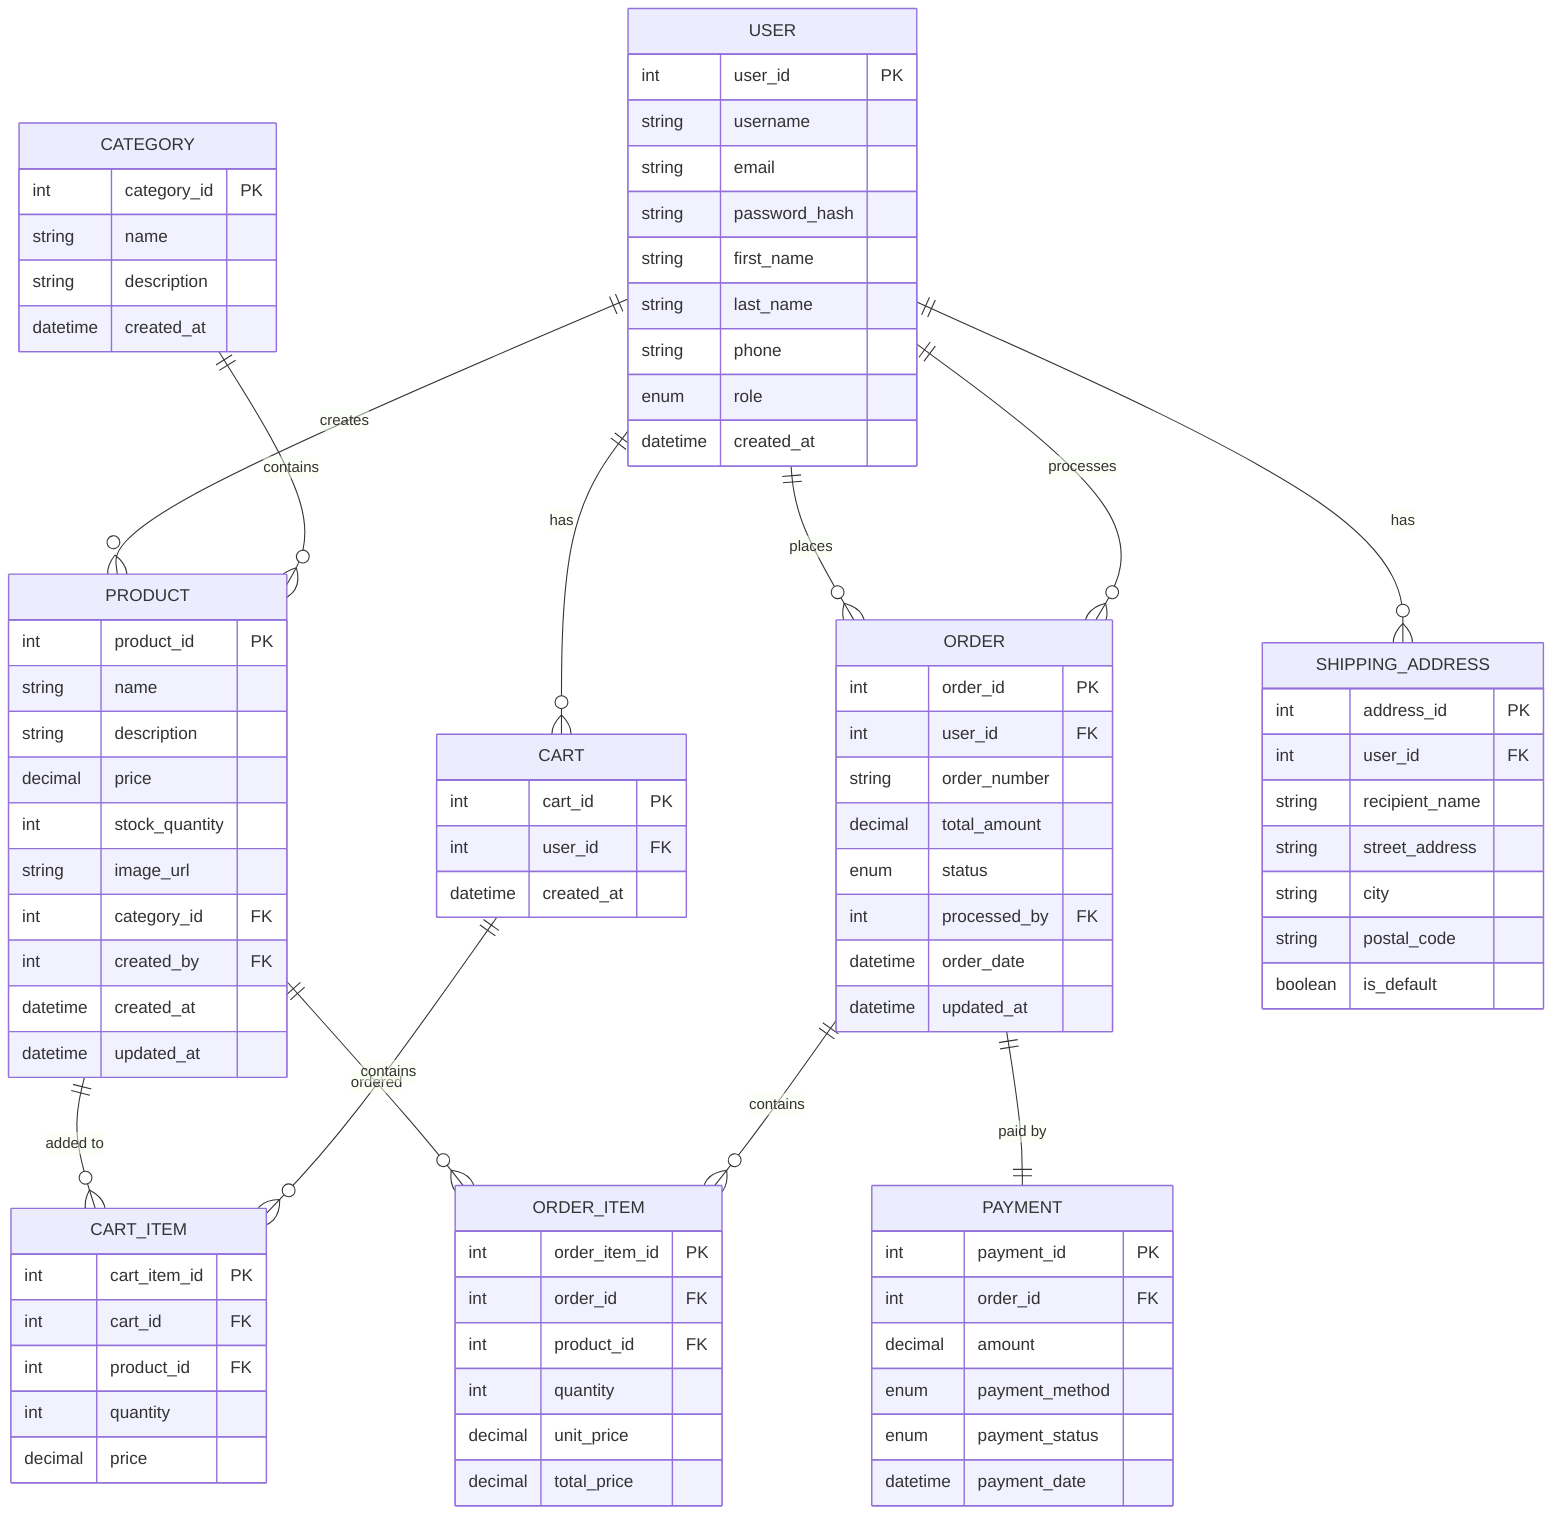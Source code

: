 erDiagram
    USER {
        int user_id PK
        string username
        string email
        string password_hash
        string first_name
        string last_name
        string phone
        enum role
        datetime created_at
    }
    
    CATEGORY {
        int category_id PK
        string name
        string description
        datetime created_at
    }
    
    PRODUCT {
        int product_id PK
        string name
        string description
        decimal price
        int stock_quantity
        string image_url
        int category_id FK
        int created_by FK
        datetime created_at
        datetime updated_at
    }
    
    CART {
        int cart_id PK
        int user_id FK
        datetime created_at
    }
    
    CART_ITEM {
        int cart_item_id PK
        int cart_id FK
        int product_id FK
        int quantity
        decimal price
    }
    
    ORDER {
        int order_id PK
        int user_id FK
        string order_number
        decimal total_amount
        enum status
        int processed_by FK
        datetime order_date
        datetime updated_at
    }
    
    ORDER_ITEM {
        int order_item_id PK
        int order_id FK
        int product_id FK
        int quantity
        decimal unit_price
        decimal total_price
    }
    
    SHIPPING_ADDRESS {
        int address_id PK
        int user_id FK
        string recipient_name
        string street_address
        string city
        string postal_code
        boolean is_default
    }
    
    PAYMENT {
        int payment_id PK
        int order_id FK
        decimal amount
        enum payment_method
        enum payment_status
        datetime payment_date
    }

    %% Relationships
    USER ||--o{ CART : "has"
    USER ||--o{ ORDER : "places"
    USER ||--o{ SHIPPING_ADDRESS : "has"
    USER ||--o{ PRODUCT : "creates"
    USER ||--o{ ORDER : "processes"
    
    CATEGORY ||--o{ PRODUCT : "contains"
    
    PRODUCT ||--o{ CART_ITEM : "added to"
    PRODUCT ||--o{ ORDER_ITEM : "ordered"
    
    CART ||--o{ CART_ITEM : "contains"
    
    ORDER ||--o{ ORDER_ITEM : "contains"
    ORDER ||--|| PAYMENT : "paid by"